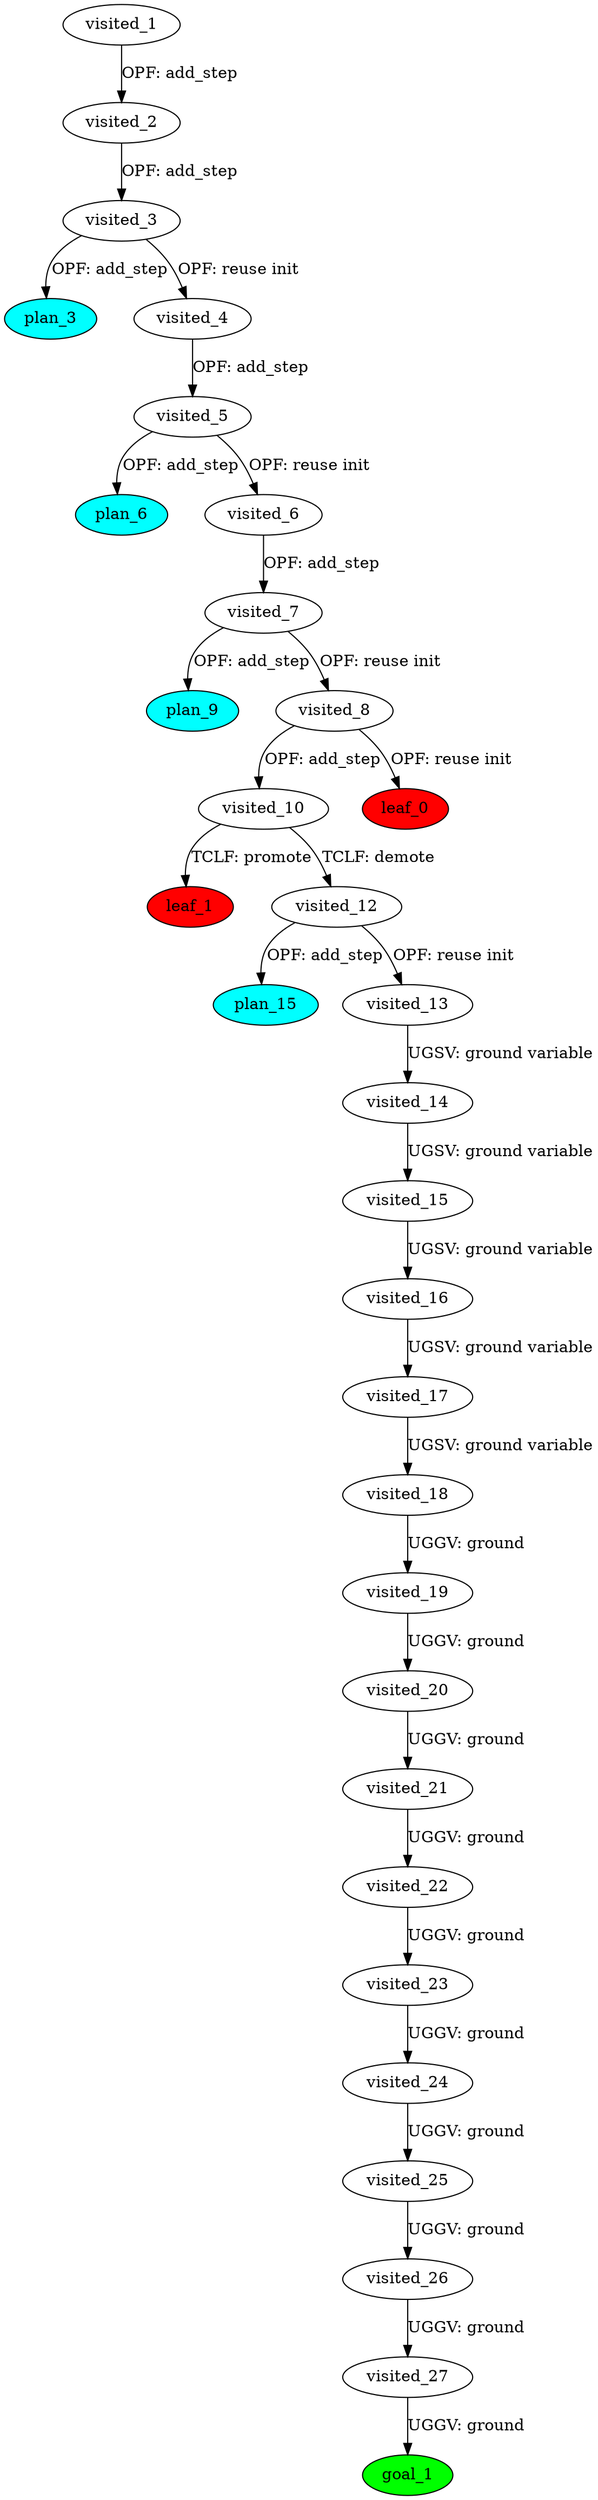 digraph {
	"2745639d-c9cb-7eca-4a0d-ff8a1888d0b8" [label=plan_0 fillcolor=cyan style=filled]
	"2745639d-c9cb-7eca-4a0d-ff8a1888d0b8" [label=visited_1 fillcolor=white style=filled]
	"4c46638f-cddd-3fc7-c5c3-8c434c640286" [label=plan_1 fillcolor=cyan style=filled]
	"2745639d-c9cb-7eca-4a0d-ff8a1888d0b8" -> "4c46638f-cddd-3fc7-c5c3-8c434c640286" [label="OPF: add_step"]
	"4c46638f-cddd-3fc7-c5c3-8c434c640286" [label=visited_2 fillcolor=white style=filled]
	"92a63189-a970-60ed-46d7-a3ea3e14acb6" [label=plan_2 fillcolor=cyan style=filled]
	"4c46638f-cddd-3fc7-c5c3-8c434c640286" -> "92a63189-a970-60ed-46d7-a3ea3e14acb6" [label="OPF: add_step"]
	"92a63189-a970-60ed-46d7-a3ea3e14acb6" [label=visited_3 fillcolor=white style=filled]
	"a3bb9331-df51-81bc-3f0c-bf7dc99bd782" [label=plan_3 fillcolor=cyan style=filled]
	"92a63189-a970-60ed-46d7-a3ea3e14acb6" -> "a3bb9331-df51-81bc-3f0c-bf7dc99bd782" [label="OPF: add_step"]
	"3bbb33fe-aabb-7d32-515a-1417b83ce50d" [label=plan_4 fillcolor=cyan style=filled]
	"92a63189-a970-60ed-46d7-a3ea3e14acb6" -> "3bbb33fe-aabb-7d32-515a-1417b83ce50d" [label="OPF: reuse init"]
	"3bbb33fe-aabb-7d32-515a-1417b83ce50d" [label=visited_4 fillcolor=white style=filled]
	"949f9826-8faa-586e-3558-483c568b5a8d" [label=plan_5 fillcolor=cyan style=filled]
	"3bbb33fe-aabb-7d32-515a-1417b83ce50d" -> "949f9826-8faa-586e-3558-483c568b5a8d" [label="OPF: add_step"]
	"949f9826-8faa-586e-3558-483c568b5a8d" [label=visited_5 fillcolor=white style=filled]
	"324edaa7-f36e-525b-6b18-d634ef1b64cb" [label=plan_6 fillcolor=cyan style=filled]
	"949f9826-8faa-586e-3558-483c568b5a8d" -> "324edaa7-f36e-525b-6b18-d634ef1b64cb" [label="OPF: add_step"]
	"8bdf7e7e-c248-6251-e3b0-f45dc08665ec" [label=plan_7 fillcolor=cyan style=filled]
	"949f9826-8faa-586e-3558-483c568b5a8d" -> "8bdf7e7e-c248-6251-e3b0-f45dc08665ec" [label="OPF: reuse init"]
	"8bdf7e7e-c248-6251-e3b0-f45dc08665ec" [label=visited_6 fillcolor=white style=filled]
	"6a4fd3ab-13c1-046e-a843-0b6dc98e502e" [label=plan_8 fillcolor=cyan style=filled]
	"8bdf7e7e-c248-6251-e3b0-f45dc08665ec" -> "6a4fd3ab-13c1-046e-a843-0b6dc98e502e" [label="OPF: add_step"]
	"6a4fd3ab-13c1-046e-a843-0b6dc98e502e" [label=visited_7 fillcolor=white style=filled]
	"04e3abdc-b62a-0255-e761-cb198dcbc387" [label=plan_9 fillcolor=cyan style=filled]
	"6a4fd3ab-13c1-046e-a843-0b6dc98e502e" -> "04e3abdc-b62a-0255-e761-cb198dcbc387" [label="OPF: add_step"]
	"34826796-67cc-3176-c02a-c52a582f5c69" [label=plan_10 fillcolor=cyan style=filled]
	"6a4fd3ab-13c1-046e-a843-0b6dc98e502e" -> "34826796-67cc-3176-c02a-c52a582f5c69" [label="OPF: reuse init"]
	"34826796-67cc-3176-c02a-c52a582f5c69" [label=visited_8 fillcolor=white style=filled]
	"990c8fb9-30f6-151f-d0e1-c093eacb11a2" [label=plan_11 fillcolor=cyan style=filled]
	"34826796-67cc-3176-c02a-c52a582f5c69" -> "990c8fb9-30f6-151f-d0e1-c093eacb11a2" [label="OPF: add_step"]
	"ae92d5ea-6964-c5b4-068c-1237ac1796a6" [label=plan_12 fillcolor=cyan style=filled]
	"34826796-67cc-3176-c02a-c52a582f5c69" -> "ae92d5ea-6964-c5b4-068c-1237ac1796a6" [label="OPF: reuse init"]
	"ae92d5ea-6964-c5b4-068c-1237ac1796a6" [label=visited_9 fillcolor=white style=filled]
	"ae92d5ea-6964-c5b4-068c-1237ac1796a6" [label=leaf_0 fillcolor=red style=filled]
	"990c8fb9-30f6-151f-d0e1-c093eacb11a2" [label=visited_10 fillcolor=white style=filled]
	"63bec0cf-f4b7-ff1f-1ad9-5dfa08699c3c" [label=plan_13 fillcolor=cyan style=filled]
	"990c8fb9-30f6-151f-d0e1-c093eacb11a2" -> "63bec0cf-f4b7-ff1f-1ad9-5dfa08699c3c" [label="TCLF: promote"]
	"c907460e-5993-54c6-2b78-8de21b80effc" [label=plan_14 fillcolor=cyan style=filled]
	"990c8fb9-30f6-151f-d0e1-c093eacb11a2" -> "c907460e-5993-54c6-2b78-8de21b80effc" [label="TCLF: demote"]
	"63bec0cf-f4b7-ff1f-1ad9-5dfa08699c3c" [label=visited_11 fillcolor=white style=filled]
	"63bec0cf-f4b7-ff1f-1ad9-5dfa08699c3c" [label=leaf_1 fillcolor=red style=filled]
	"c907460e-5993-54c6-2b78-8de21b80effc" [label=visited_12 fillcolor=white style=filled]
	"1d142405-070c-dacd-923b-6c06c5fabf97" [label=plan_15 fillcolor=cyan style=filled]
	"c907460e-5993-54c6-2b78-8de21b80effc" -> "1d142405-070c-dacd-923b-6c06c5fabf97" [label="OPF: add_step"]
	"16af3442-43ea-d84a-b0fc-a9d9cc1186c0" [label=plan_16 fillcolor=cyan style=filled]
	"c907460e-5993-54c6-2b78-8de21b80effc" -> "16af3442-43ea-d84a-b0fc-a9d9cc1186c0" [label="OPF: reuse init"]
	"16af3442-43ea-d84a-b0fc-a9d9cc1186c0" [label=visited_13 fillcolor=white style=filled]
	"99ba118b-7e5e-212d-6f25-222ddd6f0420" [label=plan_17 fillcolor=cyan style=filled]
	"16af3442-43ea-d84a-b0fc-a9d9cc1186c0" -> "99ba118b-7e5e-212d-6f25-222ddd6f0420" [label="UGSV: ground variable"]
	"99ba118b-7e5e-212d-6f25-222ddd6f0420" [label=visited_14 fillcolor=white style=filled]
	"1755028b-8b5e-0d91-e8a1-3331404482f9" [label=plan_18 fillcolor=cyan style=filled]
	"99ba118b-7e5e-212d-6f25-222ddd6f0420" -> "1755028b-8b5e-0d91-e8a1-3331404482f9" [label="UGSV: ground variable"]
	"1755028b-8b5e-0d91-e8a1-3331404482f9" [label=visited_15 fillcolor=white style=filled]
	"f9ae8b43-02ab-02c3-6684-54901a8e041a" [label=plan_19 fillcolor=cyan style=filled]
	"1755028b-8b5e-0d91-e8a1-3331404482f9" -> "f9ae8b43-02ab-02c3-6684-54901a8e041a" [label="UGSV: ground variable"]
	"f9ae8b43-02ab-02c3-6684-54901a8e041a" [label=visited_16 fillcolor=white style=filled]
	"d9321ab3-0c2c-ef31-0660-d917c58b72cd" [label=plan_20 fillcolor=cyan style=filled]
	"f9ae8b43-02ab-02c3-6684-54901a8e041a" -> "d9321ab3-0c2c-ef31-0660-d917c58b72cd" [label="UGSV: ground variable"]
	"d9321ab3-0c2c-ef31-0660-d917c58b72cd" [label=visited_17 fillcolor=white style=filled]
	"ec361fe5-e622-24be-a7f9-ead24fc1c667" [label=plan_21 fillcolor=cyan style=filled]
	"d9321ab3-0c2c-ef31-0660-d917c58b72cd" -> "ec361fe5-e622-24be-a7f9-ead24fc1c667" [label="UGSV: ground variable"]
	"ec361fe5-e622-24be-a7f9-ead24fc1c667" [label=visited_18 fillcolor=white style=filled]
	"d4aee54d-8fd3-8455-8796-47bc26889e4a" [label=plan_22 fillcolor=cyan style=filled]
	"ec361fe5-e622-24be-a7f9-ead24fc1c667" -> "d4aee54d-8fd3-8455-8796-47bc26889e4a" [label="UGGV: ground"]
	"d4aee54d-8fd3-8455-8796-47bc26889e4a" [label=visited_19 fillcolor=white style=filled]
	"6ac01a5c-da6c-59b2-6acf-86f6e1b71af2" [label=plan_23 fillcolor=cyan style=filled]
	"d4aee54d-8fd3-8455-8796-47bc26889e4a" -> "6ac01a5c-da6c-59b2-6acf-86f6e1b71af2" [label="UGGV: ground"]
	"6ac01a5c-da6c-59b2-6acf-86f6e1b71af2" [label=visited_20 fillcolor=white style=filled]
	"ea7d9349-6779-8ac0-1e7b-5e00ed032b70" [label=plan_24 fillcolor=cyan style=filled]
	"6ac01a5c-da6c-59b2-6acf-86f6e1b71af2" -> "ea7d9349-6779-8ac0-1e7b-5e00ed032b70" [label="UGGV: ground"]
	"ea7d9349-6779-8ac0-1e7b-5e00ed032b70" [label=visited_21 fillcolor=white style=filled]
	"bf7c4122-0871-66e1-ffce-f7598b56abbc" [label=plan_25 fillcolor=cyan style=filled]
	"ea7d9349-6779-8ac0-1e7b-5e00ed032b70" -> "bf7c4122-0871-66e1-ffce-f7598b56abbc" [label="UGGV: ground"]
	"bf7c4122-0871-66e1-ffce-f7598b56abbc" [label=visited_22 fillcolor=white style=filled]
	"9eefa930-e04c-be7a-1285-c5f5f6fe34c8" [label=plan_26 fillcolor=cyan style=filled]
	"bf7c4122-0871-66e1-ffce-f7598b56abbc" -> "9eefa930-e04c-be7a-1285-c5f5f6fe34c8" [label="UGGV: ground"]
	"9eefa930-e04c-be7a-1285-c5f5f6fe34c8" [label=visited_23 fillcolor=white style=filled]
	"4abf132d-3f17-3407-0a20-4f3a9a2b3427" [label=plan_27 fillcolor=cyan style=filled]
	"9eefa930-e04c-be7a-1285-c5f5f6fe34c8" -> "4abf132d-3f17-3407-0a20-4f3a9a2b3427" [label="UGGV: ground"]
	"4abf132d-3f17-3407-0a20-4f3a9a2b3427" [label=visited_24 fillcolor=white style=filled]
	"d87b589e-f46c-0289-1f3a-fde824f60d62" [label=plan_28 fillcolor=cyan style=filled]
	"4abf132d-3f17-3407-0a20-4f3a9a2b3427" -> "d87b589e-f46c-0289-1f3a-fde824f60d62" [label="UGGV: ground"]
	"d87b589e-f46c-0289-1f3a-fde824f60d62" [label=visited_25 fillcolor=white style=filled]
	"807f690e-4200-4aca-3358-b2ecc50b9ab2" [label=plan_29 fillcolor=cyan style=filled]
	"d87b589e-f46c-0289-1f3a-fde824f60d62" -> "807f690e-4200-4aca-3358-b2ecc50b9ab2" [label="UGGV: ground"]
	"807f690e-4200-4aca-3358-b2ecc50b9ab2" [label=visited_26 fillcolor=white style=filled]
	"5441a465-ef3d-af04-be22-c440e5339b2a" [label=plan_30 fillcolor=cyan style=filled]
	"807f690e-4200-4aca-3358-b2ecc50b9ab2" -> "5441a465-ef3d-af04-be22-c440e5339b2a" [label="UGGV: ground"]
	"5441a465-ef3d-af04-be22-c440e5339b2a" [label=visited_27 fillcolor=white style=filled]
	"e35e232c-42d9-9eff-8db3-4e0e4d67b051" [label=plan_31 fillcolor=cyan style=filled]
	"5441a465-ef3d-af04-be22-c440e5339b2a" -> "e35e232c-42d9-9eff-8db3-4e0e4d67b051" [label="UGGV: ground"]
	"e35e232c-42d9-9eff-8db3-4e0e4d67b051" [label=visited_28 fillcolor=white style=filled]
	"e35e232c-42d9-9eff-8db3-4e0e4d67b051" [label=goal_1 fillcolor=green style=filled]
}
